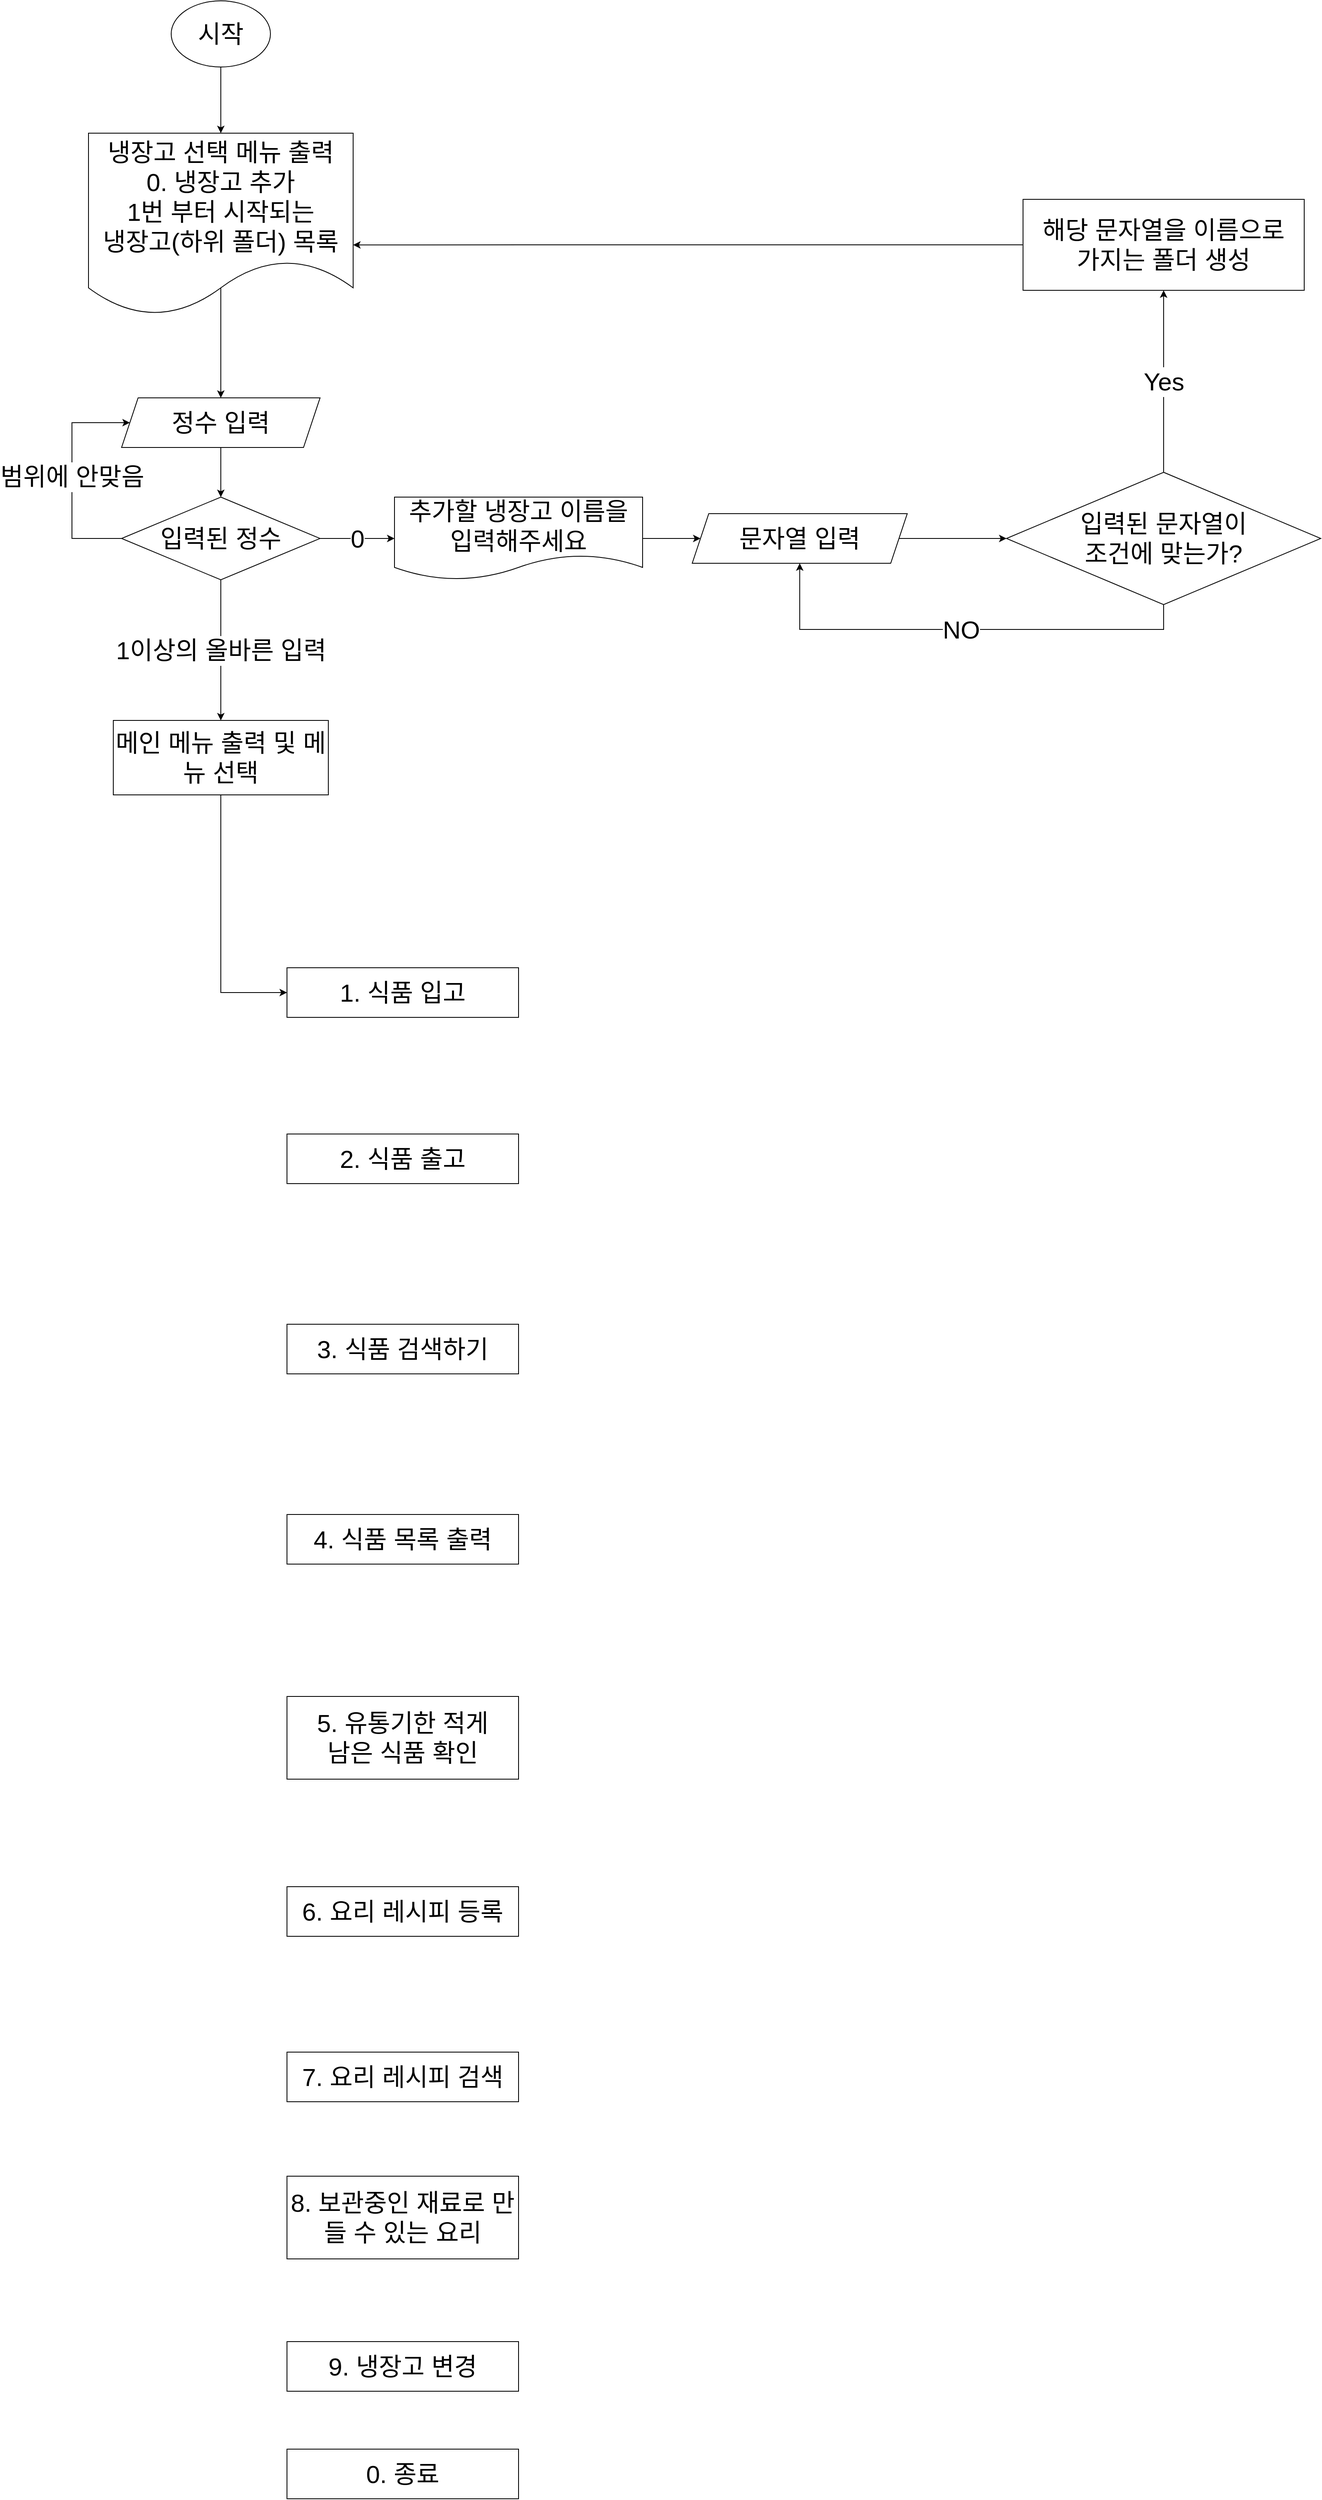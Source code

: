 <mxfile version="14.4.7" type="device"><diagram id="C5RBs43oDa-KdzZeNtuy" name="Page-1"><mxGraphModel dx="3253" dy="1358" grid="1" gridSize="10" guides="1" tooltips="1" connect="1" arrows="1" fold="1" page="1" pageScale="1" pageWidth="827" pageHeight="1169" math="0" shadow="0"><root><mxCell id="WIyWlLk6GJQsqaUBKTNV-0"/><mxCell id="WIyWlLk6GJQsqaUBKTNV-1" parent="WIyWlLk6GJQsqaUBKTNV-0"/><mxCell id="H30KcoUJQjOZDswyjp1y-2" value="" style="edgeStyle=orthogonalEdgeStyle;rounded=0;orthogonalLoop=1;jettySize=auto;html=1;fontSize=30;" edge="1" parent="WIyWlLk6GJQsqaUBKTNV-1" source="H30KcoUJQjOZDswyjp1y-0" target="H30KcoUJQjOZDswyjp1y-1"><mxGeometry relative="1" as="geometry"/></mxCell><mxCell id="H30KcoUJQjOZDswyjp1y-0" value="시작" style="ellipse;whiteSpace=wrap;html=1;fontSize=30;" vertex="1" parent="WIyWlLk6GJQsqaUBKTNV-1"><mxGeometry x="-60" width="120" height="80" as="geometry"/></mxCell><mxCell id="H30KcoUJQjOZDswyjp1y-4" value="" style="edgeStyle=orthogonalEdgeStyle;rounded=0;orthogonalLoop=1;jettySize=auto;html=1;fontSize=30;exitX=0.5;exitY=0.5;exitDx=0;exitDy=0;exitPerimeter=0;" edge="1" parent="WIyWlLk6GJQsqaUBKTNV-1" source="H30KcoUJQjOZDswyjp1y-1" target="H30KcoUJQjOZDswyjp1y-3"><mxGeometry relative="1" as="geometry"/></mxCell><mxCell id="H30KcoUJQjOZDswyjp1y-1" value="냉장고 선택 메뉴 출력&lt;br&gt;0. 냉장고 추가&lt;br&gt;1번 부터 시작되는 &lt;br&gt;냉장고(하위 폴더) 목록" style="shape=document;whiteSpace=wrap;html=1;boundedLbl=1;fontSize=30;" vertex="1" parent="WIyWlLk6GJQsqaUBKTNV-1"><mxGeometry x="-160" y="160" width="320" height="220" as="geometry"/></mxCell><mxCell id="H30KcoUJQjOZDswyjp1y-6" value="" style="edgeStyle=orthogonalEdgeStyle;rounded=0;orthogonalLoop=1;jettySize=auto;html=1;fontSize=30;" edge="1" parent="WIyWlLk6GJQsqaUBKTNV-1" source="H30KcoUJQjOZDswyjp1y-3" target="H30KcoUJQjOZDswyjp1y-5"><mxGeometry relative="1" as="geometry"/></mxCell><mxCell id="H30KcoUJQjOZDswyjp1y-3" value="정수 입력" style="shape=parallelogram;perimeter=parallelogramPerimeter;whiteSpace=wrap;html=1;fixedSize=1;fontSize=30;" vertex="1" parent="WIyWlLk6GJQsqaUBKTNV-1"><mxGeometry x="-120" y="480" width="240" height="60" as="geometry"/></mxCell><mxCell id="H30KcoUJQjOZDswyjp1y-7" value="범위에 안맞음" style="edgeStyle=orthogonalEdgeStyle;rounded=0;orthogonalLoop=1;jettySize=auto;html=1;entryX=0;entryY=0.5;entryDx=0;entryDy=0;fontSize=30;" edge="1" parent="WIyWlLk6GJQsqaUBKTNV-1" source="H30KcoUJQjOZDswyjp1y-5" target="H30KcoUJQjOZDswyjp1y-3"><mxGeometry relative="1" as="geometry"><Array as="points"><mxPoint x="-180" y="650"/><mxPoint x="-180" y="510"/></Array></mxGeometry></mxCell><mxCell id="H30KcoUJQjOZDswyjp1y-9" value="0" style="edgeStyle=orthogonalEdgeStyle;rounded=0;orthogonalLoop=1;jettySize=auto;html=1;fontSize=30;" edge="1" parent="WIyWlLk6GJQsqaUBKTNV-1" source="H30KcoUJQjOZDswyjp1y-5" target="H30KcoUJQjOZDswyjp1y-8"><mxGeometry relative="1" as="geometry"/></mxCell><mxCell id="H30KcoUJQjOZDswyjp1y-19" value="1이상의 올바른 입력" style="edgeStyle=orthogonalEdgeStyle;rounded=0;orthogonalLoop=1;jettySize=auto;html=1;fontSize=30;" edge="1" parent="WIyWlLk6GJQsqaUBKTNV-1" source="H30KcoUJQjOZDswyjp1y-5" target="H30KcoUJQjOZDswyjp1y-18"><mxGeometry relative="1" as="geometry"/></mxCell><mxCell id="H30KcoUJQjOZDswyjp1y-5" value="입력된 정수" style="rhombus;whiteSpace=wrap;html=1;fontSize=30;" vertex="1" parent="WIyWlLk6GJQsqaUBKTNV-1"><mxGeometry x="-120" y="600" width="240" height="100" as="geometry"/></mxCell><mxCell id="H30KcoUJQjOZDswyjp1y-11" value="" style="edgeStyle=orthogonalEdgeStyle;rounded=0;orthogonalLoop=1;jettySize=auto;html=1;fontSize=30;" edge="1" parent="WIyWlLk6GJQsqaUBKTNV-1" source="H30KcoUJQjOZDswyjp1y-8" target="H30KcoUJQjOZDswyjp1y-10"><mxGeometry relative="1" as="geometry"/></mxCell><mxCell id="H30KcoUJQjOZDswyjp1y-8" value="추가할 냉장고 이름을 입력해주세요" style="shape=document;whiteSpace=wrap;html=1;boundedLbl=1;fontSize=30;" vertex="1" parent="WIyWlLk6GJQsqaUBKTNV-1"><mxGeometry x="210" y="600" width="300" height="100" as="geometry"/></mxCell><mxCell id="H30KcoUJQjOZDswyjp1y-13" value="" style="edgeStyle=orthogonalEdgeStyle;rounded=0;orthogonalLoop=1;jettySize=auto;html=1;fontSize=30;" edge="1" parent="WIyWlLk6GJQsqaUBKTNV-1" source="H30KcoUJQjOZDswyjp1y-10" target="H30KcoUJQjOZDswyjp1y-12"><mxGeometry relative="1" as="geometry"/></mxCell><mxCell id="H30KcoUJQjOZDswyjp1y-10" value="문자열 입력" style="shape=parallelogram;perimeter=parallelogramPerimeter;whiteSpace=wrap;html=1;fixedSize=1;fontSize=30;" vertex="1" parent="WIyWlLk6GJQsqaUBKTNV-1"><mxGeometry x="570" y="620" width="260" height="60" as="geometry"/></mxCell><mxCell id="H30KcoUJQjOZDswyjp1y-15" value="Yes" style="edgeStyle=orthogonalEdgeStyle;rounded=0;orthogonalLoop=1;jettySize=auto;html=1;fontSize=30;" edge="1" parent="WIyWlLk6GJQsqaUBKTNV-1" source="H30KcoUJQjOZDswyjp1y-12" target="H30KcoUJQjOZDswyjp1y-14"><mxGeometry relative="1" as="geometry"/></mxCell><mxCell id="H30KcoUJQjOZDswyjp1y-17" value="NO" style="edgeStyle=orthogonalEdgeStyle;rounded=0;orthogonalLoop=1;jettySize=auto;html=1;entryX=0.5;entryY=1;entryDx=0;entryDy=0;fontSize=30;" edge="1" parent="WIyWlLk6GJQsqaUBKTNV-1" source="H30KcoUJQjOZDswyjp1y-12" target="H30KcoUJQjOZDswyjp1y-10"><mxGeometry relative="1" as="geometry"><Array as="points"><mxPoint x="1140" y="760"/><mxPoint x="700" y="760"/></Array></mxGeometry></mxCell><mxCell id="H30KcoUJQjOZDswyjp1y-12" value="입력된 문자열이&lt;br&gt;조건에 맞는가?" style="rhombus;whiteSpace=wrap;html=1;fontSize=30;" vertex="1" parent="WIyWlLk6GJQsqaUBKTNV-1"><mxGeometry x="950" y="570" width="380" height="160" as="geometry"/></mxCell><mxCell id="H30KcoUJQjOZDswyjp1y-27" style="edgeStyle=orthogonalEdgeStyle;rounded=0;orthogonalLoop=1;jettySize=auto;html=1;entryX=1;entryY=0.614;entryDx=0;entryDy=0;entryPerimeter=0;fontSize=30;" edge="1" parent="WIyWlLk6GJQsqaUBKTNV-1" source="H30KcoUJQjOZDswyjp1y-14" target="H30KcoUJQjOZDswyjp1y-1"><mxGeometry relative="1" as="geometry"/></mxCell><mxCell id="H30KcoUJQjOZDswyjp1y-14" value="해당 문자열을 이름으로&lt;br&gt;가지는 폴더 생성" style="whiteSpace=wrap;html=1;fontSize=30;" vertex="1" parent="WIyWlLk6GJQsqaUBKTNV-1"><mxGeometry x="970" y="240" width="340" height="110" as="geometry"/></mxCell><mxCell id="H30KcoUJQjOZDswyjp1y-20" style="edgeStyle=orthogonalEdgeStyle;rounded=0;orthogonalLoop=1;jettySize=auto;html=1;fontSize=30;entryX=0;entryY=0.5;entryDx=0;entryDy=0;" edge="1" parent="WIyWlLk6GJQsqaUBKTNV-1" source="H30KcoUJQjOZDswyjp1y-18" target="H30KcoUJQjOZDswyjp1y-21"><mxGeometry relative="1" as="geometry"><mxPoint x="-4.547e-13" y="1600.0" as="targetPoint"/></mxGeometry></mxCell><mxCell id="H30KcoUJQjOZDswyjp1y-18" value="메인 메뉴 출력 및 메뉴 선택" style="whiteSpace=wrap;html=1;fontSize=30;" vertex="1" parent="WIyWlLk6GJQsqaUBKTNV-1"><mxGeometry x="-130" y="870" width="260" height="90" as="geometry"/></mxCell><mxCell id="H30KcoUJQjOZDswyjp1y-21" value="1. 식품 입고" style="rounded=0;whiteSpace=wrap;html=1;fontSize=30;" vertex="1" parent="WIyWlLk6GJQsqaUBKTNV-1"><mxGeometry x="80" y="1169" width="280" height="60" as="geometry"/></mxCell><mxCell id="H30KcoUJQjOZDswyjp1y-24" value="3. 식품 검색하기" style="rounded=0;whiteSpace=wrap;html=1;fontSize=30;" vertex="1" parent="WIyWlLk6GJQsqaUBKTNV-1"><mxGeometry x="80" y="1600" width="280" height="60" as="geometry"/></mxCell><mxCell id="H30KcoUJQjOZDswyjp1y-28" value="4. 식품 목록 출력" style="rounded=0;whiteSpace=wrap;html=1;fontSize=30;" vertex="1" parent="WIyWlLk6GJQsqaUBKTNV-1"><mxGeometry x="80" y="1830" width="280" height="60" as="geometry"/></mxCell><mxCell id="H30KcoUJQjOZDswyjp1y-29" value="5. 유통기한 적게&lt;br&gt;남은 식품 확인" style="rounded=0;whiteSpace=wrap;html=1;fontSize=30;" vertex="1" parent="WIyWlLk6GJQsqaUBKTNV-1"><mxGeometry x="80" y="2050" width="280" height="100" as="geometry"/></mxCell><mxCell id="H30KcoUJQjOZDswyjp1y-30" value="6. 요리 레시피 등록" style="rounded=0;whiteSpace=wrap;html=1;fontSize=30;" vertex="1" parent="WIyWlLk6GJQsqaUBKTNV-1"><mxGeometry x="80" y="2280" width="280" height="60" as="geometry"/></mxCell><mxCell id="H30KcoUJQjOZDswyjp1y-31" value="2. 식품 출고" style="rounded=0;whiteSpace=wrap;html=1;fontSize=30;" vertex="1" parent="WIyWlLk6GJQsqaUBKTNV-1"><mxGeometry x="80" y="1370" width="280" height="60" as="geometry"/></mxCell><mxCell id="H30KcoUJQjOZDswyjp1y-32" value="7. 요리 레시피 검색" style="rounded=0;whiteSpace=wrap;html=1;fontSize=30;" vertex="1" parent="WIyWlLk6GJQsqaUBKTNV-1"><mxGeometry x="80" y="2480" width="280" height="60" as="geometry"/></mxCell><mxCell id="H30KcoUJQjOZDswyjp1y-33" value="9. 냉장고 변경" style="rounded=0;whiteSpace=wrap;html=1;fontSize=30;" vertex="1" parent="WIyWlLk6GJQsqaUBKTNV-1"><mxGeometry x="80" y="2830" width="280" height="60" as="geometry"/></mxCell><mxCell id="H30KcoUJQjOZDswyjp1y-34" value="8. 보관중인 재료로 만들 수 있는 요리" style="rounded=0;whiteSpace=wrap;html=1;fontSize=30;" vertex="1" parent="WIyWlLk6GJQsqaUBKTNV-1"><mxGeometry x="80" y="2630" width="280" height="100" as="geometry"/></mxCell><mxCell id="H30KcoUJQjOZDswyjp1y-35" value="0. 종료" style="rounded=0;whiteSpace=wrap;html=1;fontSize=30;" vertex="1" parent="WIyWlLk6GJQsqaUBKTNV-1"><mxGeometry x="80" y="2960" width="280" height="60" as="geometry"/></mxCell></root></mxGraphModel></diagram></mxfile>